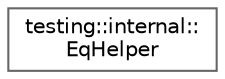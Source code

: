 digraph "Graphical Class Hierarchy"
{
 // LATEX_PDF_SIZE
  bgcolor="transparent";
  edge [fontname=Helvetica,fontsize=10,labelfontname=Helvetica,labelfontsize=10];
  node [fontname=Helvetica,fontsize=10,shape=box,height=0.2,width=0.4];
  rankdir="LR";
  Node0 [id="Node000000",label="testing::internal::\lEqHelper",height=0.2,width=0.4,color="grey40", fillcolor="white", style="filled",URL="$classtesting_1_1internal_1_1_eq_helper.html",tooltip=" "];
}
